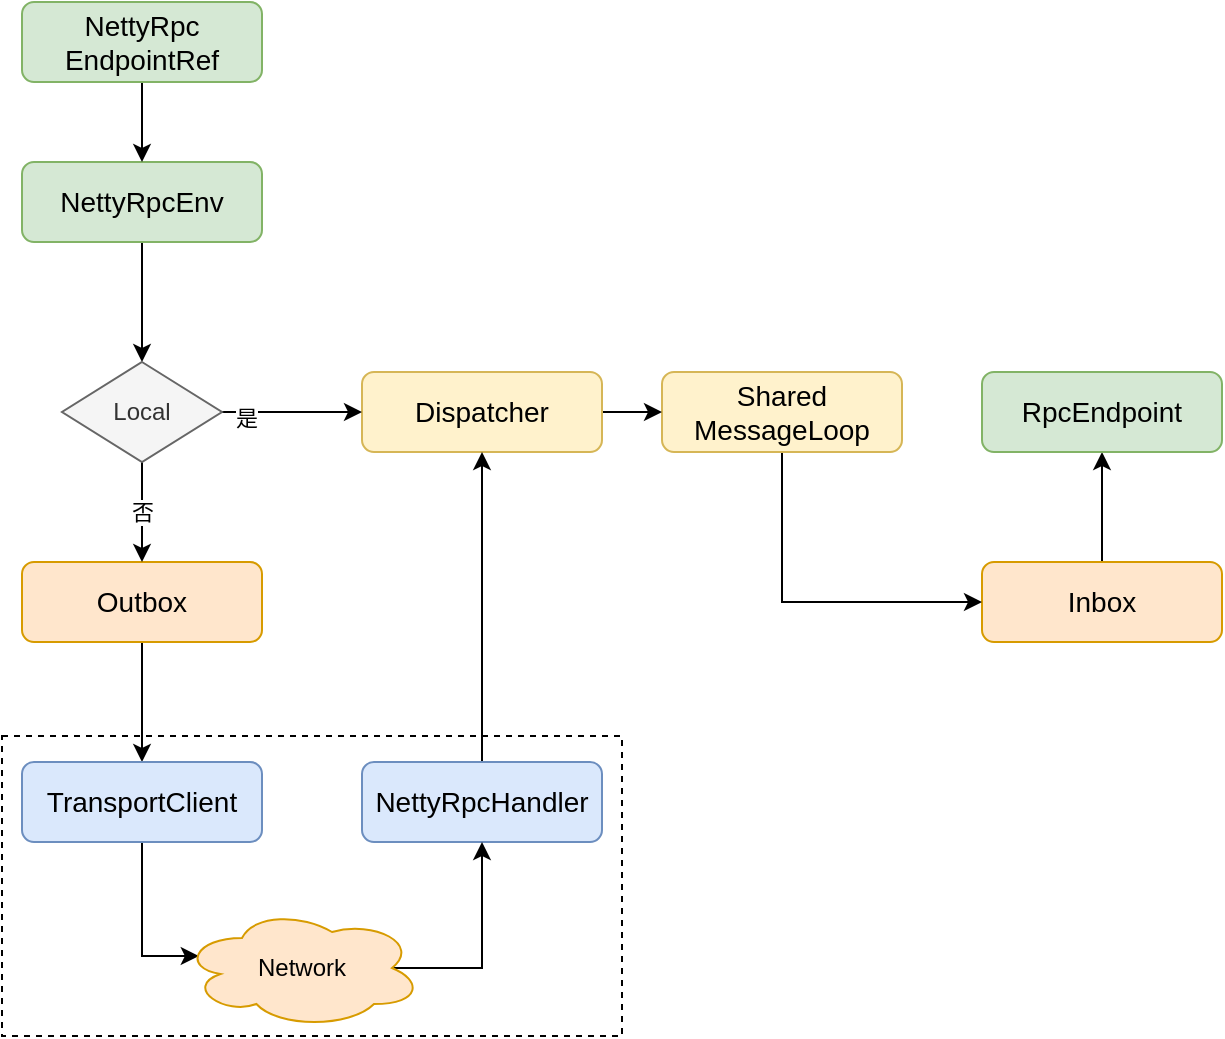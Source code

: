 <mxfile version="20.1.2" type="github">
  <diagram id="L_72mHtXGsl8VxQXnzk-" name="第 1 页">
    <mxGraphModel dx="6225" dy="809" grid="1" gridSize="10" guides="1" tooltips="1" connect="1" arrows="1" fold="1" page="1" pageScale="1" pageWidth="5000" pageHeight="3000" math="0" shadow="0">
      <root>
        <mxCell id="0" />
        <mxCell id="1" parent="0" />
        <mxCell id="AA2X15LhDrR79P4r6UhD-35" value="" style="rounded=0;whiteSpace=wrap;html=1;fillColor=none;dashed=1;" vertex="1" parent="1">
          <mxGeometry x="-3410" y="487" width="310" height="150" as="geometry" />
        </mxCell>
        <mxCell id="AA2X15LhDrR79P4r6UhD-17" style="edgeStyle=orthogonalEdgeStyle;rounded=0;orthogonalLoop=1;jettySize=auto;html=1;exitX=0.5;exitY=1;exitDx=0;exitDy=0;entryX=0.5;entryY=0;entryDx=0;entryDy=0;" edge="1" parent="1" source="AA2X15LhDrR79P4r6UhD-1" target="AA2X15LhDrR79P4r6UhD-13">
          <mxGeometry relative="1" as="geometry" />
        </mxCell>
        <mxCell id="AA2X15LhDrR79P4r6UhD-1" value="Outbox" style="rounded=1;html=1;fontSize=14;whiteSpace=wrap;fillColor=#ffe6cc;strokeColor=#d79b00;" vertex="1" parent="1">
          <mxGeometry x="-3400" y="400" width="120" height="40" as="geometry" />
        </mxCell>
        <mxCell id="AA2X15LhDrR79P4r6UhD-38" style="edgeStyle=orthogonalEdgeStyle;rounded=0;orthogonalLoop=1;jettySize=auto;html=1;exitX=0.5;exitY=0;exitDx=0;exitDy=0;entryX=0.5;entryY=1;entryDx=0;entryDy=0;" edge="1" parent="1" source="AA2X15LhDrR79P4r6UhD-2" target="AA2X15LhDrR79P4r6UhD-19">
          <mxGeometry relative="1" as="geometry" />
        </mxCell>
        <mxCell id="AA2X15LhDrR79P4r6UhD-2" value="Inbox" style="rounded=1;html=1;fontSize=14;whiteSpace=wrap;fillColor=#ffe6cc;strokeColor=#d79b00;" vertex="1" parent="1">
          <mxGeometry x="-2920" y="400" width="120" height="40" as="geometry" />
        </mxCell>
        <mxCell id="AA2X15LhDrR79P4r6UhD-37" style="edgeStyle=orthogonalEdgeStyle;rounded=0;orthogonalLoop=1;jettySize=auto;html=1;exitX=0.5;exitY=1;exitDx=0;exitDy=0;entryX=0;entryY=0.5;entryDx=0;entryDy=0;" edge="1" parent="1" source="AA2X15LhDrR79P4r6UhD-3" target="AA2X15LhDrR79P4r6UhD-2">
          <mxGeometry relative="1" as="geometry" />
        </mxCell>
        <mxCell id="AA2X15LhDrR79P4r6UhD-3" value="&lt;div&gt;Shared&lt;/div&gt;&lt;div&gt;MessageLoop&lt;/div&gt;" style="rounded=1;html=1;fontSize=14;whiteSpace=wrap;fillColor=#fff2cc;strokeColor=#d6b656;" vertex="1" parent="1">
          <mxGeometry x="-3080" y="305" width="120" height="40" as="geometry" />
        </mxCell>
        <mxCell id="AA2X15LhDrR79P4r6UhD-9" style="edgeStyle=orthogonalEdgeStyle;rounded=0;orthogonalLoop=1;jettySize=auto;html=1;exitX=0.5;exitY=1;exitDx=0;exitDy=0;entryX=0.5;entryY=0;entryDx=0;entryDy=0;" edge="1" parent="1" source="AA2X15LhDrR79P4r6UhD-4" target="AA2X15LhDrR79P4r6UhD-8">
          <mxGeometry relative="1" as="geometry" />
        </mxCell>
        <mxCell id="AA2X15LhDrR79P4r6UhD-4" value="NettyRpcEnv" style="rounded=1;html=1;fontSize=14;whiteSpace=wrap;fillColor=#d5e8d4;strokeColor=#82b366;" vertex="1" parent="1">
          <mxGeometry x="-3400" y="200" width="120" height="40" as="geometry" />
        </mxCell>
        <mxCell id="AA2X15LhDrR79P4r6UhD-36" style="edgeStyle=orthogonalEdgeStyle;rounded=0;orthogonalLoop=1;jettySize=auto;html=1;exitX=1;exitY=0.5;exitDx=0;exitDy=0;entryX=0;entryY=0.5;entryDx=0;entryDy=0;" edge="1" parent="1" source="AA2X15LhDrR79P4r6UhD-5" target="AA2X15LhDrR79P4r6UhD-3">
          <mxGeometry relative="1" as="geometry" />
        </mxCell>
        <mxCell id="AA2X15LhDrR79P4r6UhD-5" value="Dispatcher" style="rounded=1;html=1;fontSize=14;whiteSpace=wrap;fillColor=#fff2cc;strokeColor=#d6b656;" vertex="1" parent="1">
          <mxGeometry x="-3230" y="305" width="120" height="40" as="geometry" />
        </mxCell>
        <mxCell id="AA2X15LhDrR79P4r6UhD-11" value="否" style="edgeStyle=orthogonalEdgeStyle;rounded=0;orthogonalLoop=1;jettySize=auto;html=1;exitX=0.5;exitY=1;exitDx=0;exitDy=0;entryX=0.5;entryY=0;entryDx=0;entryDy=0;" edge="1" parent="1" source="AA2X15LhDrR79P4r6UhD-8" target="AA2X15LhDrR79P4r6UhD-1">
          <mxGeometry relative="1" as="geometry" />
        </mxCell>
        <mxCell id="AA2X15LhDrR79P4r6UhD-23" style="edgeStyle=orthogonalEdgeStyle;rounded=0;orthogonalLoop=1;jettySize=auto;html=1;exitX=1;exitY=0.5;exitDx=0;exitDy=0;entryX=0;entryY=0.5;entryDx=0;entryDy=0;" edge="1" parent="1" source="AA2X15LhDrR79P4r6UhD-8" target="AA2X15LhDrR79P4r6UhD-5">
          <mxGeometry relative="1" as="geometry" />
        </mxCell>
        <mxCell id="AA2X15LhDrR79P4r6UhD-24" value="是" style="edgeLabel;html=1;align=center;verticalAlign=middle;resizable=0;points=[];" vertex="1" connectable="0" parent="AA2X15LhDrR79P4r6UhD-23">
          <mxGeometry x="-0.678" y="-3" relative="1" as="geometry">
            <mxPoint as="offset" />
          </mxGeometry>
        </mxCell>
        <mxCell id="AA2X15LhDrR79P4r6UhD-8" value="Local" style="rhombus;whiteSpace=wrap;html=1;fillColor=#f5f5f5;fontColor=#333333;strokeColor=#666666;" vertex="1" parent="1">
          <mxGeometry x="-3380" y="300" width="80" height="50" as="geometry" />
        </mxCell>
        <mxCell id="AA2X15LhDrR79P4r6UhD-33" style="edgeStyle=orthogonalEdgeStyle;rounded=0;orthogonalLoop=1;jettySize=auto;html=1;exitX=0.5;exitY=1;exitDx=0;exitDy=0;entryX=0.07;entryY=0.4;entryDx=0;entryDy=0;entryPerimeter=0;" edge="1" parent="1" source="AA2X15LhDrR79P4r6UhD-13" target="AA2X15LhDrR79P4r6UhD-32">
          <mxGeometry relative="1" as="geometry">
            <Array as="points">
              <mxPoint x="-3340" y="597" />
            </Array>
          </mxGeometry>
        </mxCell>
        <mxCell id="AA2X15LhDrR79P4r6UhD-13" value="TransportClient" style="rounded=1;html=1;fontSize=14;whiteSpace=wrap;fillColor=#dae8fc;strokeColor=#6c8ebf;" vertex="1" parent="1">
          <mxGeometry x="-3400" y="500" width="120" height="40" as="geometry" />
        </mxCell>
        <mxCell id="AA2X15LhDrR79P4r6UhD-22" style="edgeStyle=orthogonalEdgeStyle;rounded=0;orthogonalLoop=1;jettySize=auto;html=1;exitX=0.5;exitY=0;exitDx=0;exitDy=0;entryX=0.5;entryY=1;entryDx=0;entryDy=0;" edge="1" parent="1" source="AA2X15LhDrR79P4r6UhD-14" target="AA2X15LhDrR79P4r6UhD-5">
          <mxGeometry relative="1" as="geometry" />
        </mxCell>
        <mxCell id="AA2X15LhDrR79P4r6UhD-14" value="NettyRpcHandler" style="rounded=1;html=1;fontSize=14;whiteSpace=wrap;fillColor=#dae8fc;strokeColor=#6c8ebf;" vertex="1" parent="1">
          <mxGeometry x="-3230" y="500" width="120" height="40" as="geometry" />
        </mxCell>
        <mxCell id="AA2X15LhDrR79P4r6UhD-16" style="edgeStyle=orthogonalEdgeStyle;rounded=0;orthogonalLoop=1;jettySize=auto;html=1;exitX=0.5;exitY=1;exitDx=0;exitDy=0;entryX=0.5;entryY=0;entryDx=0;entryDy=0;" edge="1" parent="1" source="AA2X15LhDrR79P4r6UhD-15" target="AA2X15LhDrR79P4r6UhD-4">
          <mxGeometry relative="1" as="geometry" />
        </mxCell>
        <mxCell id="AA2X15LhDrR79P4r6UhD-15" value="&lt;div&gt;NettyRpc&lt;/div&gt;&lt;div&gt;EndpointRef&lt;/div&gt;" style="rounded=1;html=1;fontSize=14;whiteSpace=wrap;fillColor=#d5e8d4;strokeColor=#82b366;" vertex="1" parent="1">
          <mxGeometry x="-3400" y="120" width="120" height="40" as="geometry" />
        </mxCell>
        <mxCell id="AA2X15LhDrR79P4r6UhD-19" value="RpcEndpoint" style="rounded=1;html=1;fontSize=14;whiteSpace=wrap;fillColor=#d5e8d4;strokeColor=#82b366;" vertex="1" parent="1">
          <mxGeometry x="-2920" y="305" width="120" height="40" as="geometry" />
        </mxCell>
        <mxCell id="AA2X15LhDrR79P4r6UhD-34" style="edgeStyle=orthogonalEdgeStyle;rounded=0;orthogonalLoop=1;jettySize=auto;html=1;exitX=0.875;exitY=0.5;exitDx=0;exitDy=0;exitPerimeter=0;entryX=0.5;entryY=1;entryDx=0;entryDy=0;" edge="1" parent="1" source="AA2X15LhDrR79P4r6UhD-32" target="AA2X15LhDrR79P4r6UhD-14">
          <mxGeometry relative="1" as="geometry">
            <Array as="points">
              <mxPoint x="-3170" y="603" />
            </Array>
          </mxGeometry>
        </mxCell>
        <mxCell id="AA2X15LhDrR79P4r6UhD-32" value="Network" style="ellipse;shape=cloud;whiteSpace=wrap;html=1;fillColor=#ffe6cc;strokeColor=#d79b00;" vertex="1" parent="1">
          <mxGeometry x="-3320" y="573" width="120" height="60" as="geometry" />
        </mxCell>
      </root>
    </mxGraphModel>
  </diagram>
</mxfile>

